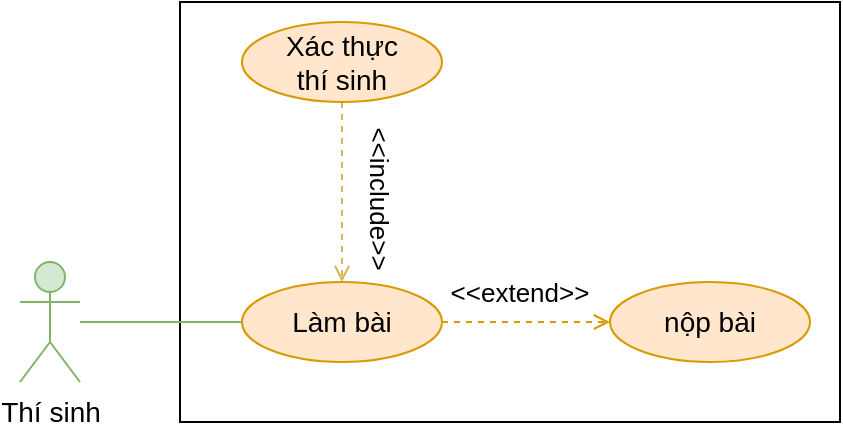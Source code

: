 <mxfile version="26.0.7">
  <diagram name="Page-1" id="Hxy_ZuIgAigQAuNg_0g7">
    <mxGraphModel dx="1050" dy="1721" grid="1" gridSize="10" guides="1" tooltips="1" connect="1" arrows="1" fold="1" page="1" pageScale="1" pageWidth="850" pageHeight="1100" math="0" shadow="0">
      <root>
        <mxCell id="0" />
        <mxCell id="1" parent="0" />
        <mxCell id="kHJwIai1bFWBe7OEUi6y-1" value="" style="rounded=0;whiteSpace=wrap;html=1;" parent="1" vertex="1">
          <mxGeometry x="110" y="-10" width="330" height="210" as="geometry" />
        </mxCell>
        <mxCell id="nR_RWJZnegtFRqn7nPhD-1" style="rounded=0;orthogonalLoop=1;jettySize=auto;html=1;dashed=1;fillColor=#ffe6cc;strokeColor=#d79b00;fontSize=14;endArrow=open;endFill=0;" parent="1" source="nR_RWJZnegtFRqn7nPhD-2" target="nR_RWJZnegtFRqn7nPhD-3" edge="1">
          <mxGeometry relative="1" as="geometry" />
        </mxCell>
        <mxCell id="nR_RWJZnegtFRqn7nPhD-2" value="Làm bài" style="ellipse;whiteSpace=wrap;html=1;fillColor=#ffe6cc;strokeColor=#d79b00;fontSize=14;" parent="1" vertex="1">
          <mxGeometry x="141" y="130" width="100" height="40" as="geometry" />
        </mxCell>
        <mxCell id="nR_RWJZnegtFRqn7nPhD-3" value="nộp bài" style="ellipse;whiteSpace=wrap;html=1;fillColor=#ffe6cc;strokeColor=#d79b00;fontSize=14;" parent="1" vertex="1">
          <mxGeometry x="325" y="130" width="100" height="40" as="geometry" />
        </mxCell>
        <mxCell id="nR_RWJZnegtFRqn7nPhD-4" value="&lt;font style=&quot;font-size: 13px;&quot;&gt;&amp;lt;&amp;lt;extend&amp;gt;&amp;gt;&lt;/font&gt;" style="text;html=1;strokeColor=none;fillColor=none;align=center;verticalAlign=middle;whiteSpace=wrap;rounded=0;rotation=0;fontSize=13;" parent="1" vertex="1">
          <mxGeometry x="250" y="120" width="60" height="30" as="geometry" />
        </mxCell>
        <mxCell id="nR_RWJZnegtFRqn7nPhD-5" style="rounded=0;orthogonalLoop=1;jettySize=auto;html=1;entryX=0;entryY=0.5;entryDx=0;entryDy=0;fillColor=#d5e8d4;strokeColor=#82b366;fontSize=14;endArrow=none;startFill=0;" parent="1" source="nR_RWJZnegtFRqn7nPhD-6" target="nR_RWJZnegtFRqn7nPhD-2" edge="1">
          <mxGeometry relative="1" as="geometry" />
        </mxCell>
        <mxCell id="nR_RWJZnegtFRqn7nPhD-6" value="Thí sinh" style="shape=umlActor;verticalLabelPosition=bottom;verticalAlign=top;html=1;outlineConnect=0;fillColor=#d5e8d4;strokeColor=#82b366;fontSize=14;" parent="1" vertex="1">
          <mxGeometry x="30" y="120" width="30" height="60" as="geometry" />
        </mxCell>
        <mxCell id="3ADOnbWPQ9WqAM6LPTQ3-2" style="rounded=0;orthogonalLoop=1;jettySize=auto;html=1;entryX=0.5;entryY=0;entryDx=0;entryDy=0;fillColor=#fff2cc;strokeColor=#d6b656;dashed=1;endArrow=open;endFill=0;" parent="1" source="3ADOnbWPQ9WqAM6LPTQ3-1" target="nR_RWJZnegtFRqn7nPhD-2" edge="1">
          <mxGeometry relative="1" as="geometry" />
        </mxCell>
        <mxCell id="3ADOnbWPQ9WqAM6LPTQ3-1" value="Xác thực&lt;div&gt;thí sinh&lt;/div&gt;" style="ellipse;whiteSpace=wrap;html=1;fillColor=#ffe6cc;strokeColor=#d79b00;fontSize=14;" parent="1" vertex="1">
          <mxGeometry x="141" width="100" height="40" as="geometry" />
        </mxCell>
        <mxCell id="3ADOnbWPQ9WqAM6LPTQ3-3" value="&amp;lt;&amp;lt;include&amp;gt;&amp;gt;" style="text;html=1;align=center;verticalAlign=middle;resizable=0;points=[];autosize=1;strokeColor=none;fillColor=none;fontFamily=Helvetica;fontSize=13;fontColor=default;labelBackgroundColor=default;rotation=90;" parent="1" vertex="1">
          <mxGeometry x="160" y="73" width="100" height="30" as="geometry" />
        </mxCell>
      </root>
    </mxGraphModel>
  </diagram>
</mxfile>
